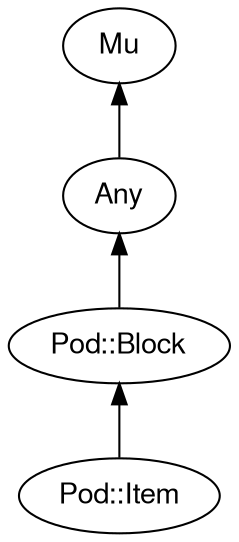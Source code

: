digraph "perl6-type-graph" {
    rankdir=BT;
    splines=polyline;
    overlap=false; 
    graph [truecolor=true bgcolor="#FFFFFF"];
    // Types
    "Pod::Item" [color="#000000", fontcolor="#000000", href="/type/Pod::Item", fontname="FreeSans"];
    "Mu" [color="#000000", fontcolor="#000000", href="/type/Mu", fontname="FreeSans"];
    "Any" [color="#000000", fontcolor="#000000", href="/type/Any", fontname="FreeSans"];
    "Pod::Block" [color="#000000", fontcolor="#000000", href="/type/Pod::Block", fontname="FreeSans"];

    // Superclasses
    "Pod::Item" -> "Pod::Block" [color="#000000"];
    "Any" -> "Mu" [color="#000000"];
    "Pod::Block" -> "Any" [color="#000000"];

    // Roles
}
